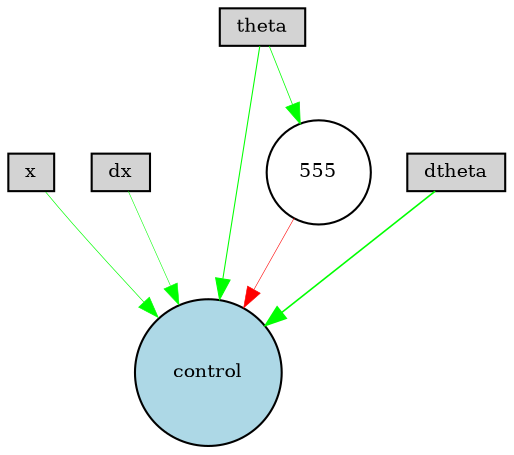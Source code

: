 digraph {
	node [fontsize=9 height=0.2 shape=circle width=0.2]
	x [fillcolor=lightgray shape=box style=filled]
	dx [fillcolor=lightgray shape=box style=filled]
	theta [fillcolor=lightgray shape=box style=filled]
	dtheta [fillcolor=lightgray shape=box style=filled]
	control [fillcolor=lightblue style=filled]
	555 [fillcolor=white style=filled]
	dtheta -> control [color=green penwidth=0.7682339329075653 style=solid]
	dx -> control [color=green penwidth=0.26864533301032717 style=solid]
	theta -> control [color=green penwidth=0.5087948210698974 style=solid]
	theta -> 555 [color=green penwidth=0.36195725095356335 style=solid]
	555 -> control [color=red penwidth=0.2777817054120119 style=solid]
	x -> control [color=green penwidth=0.32354623216052736 style=solid]
}
